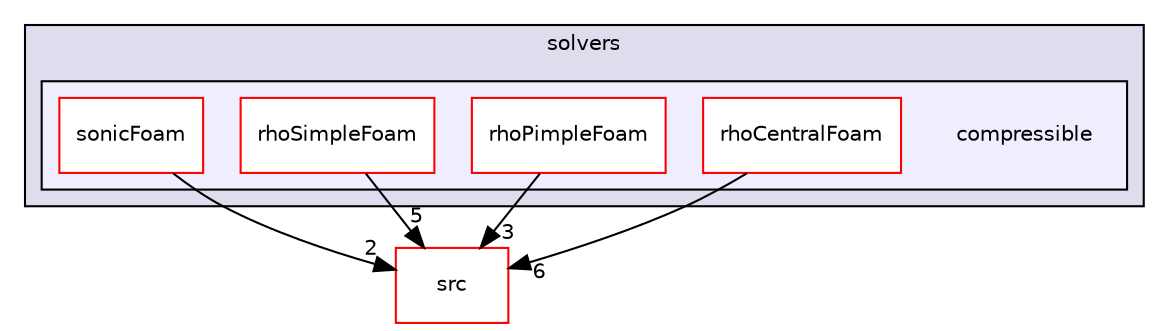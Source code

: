 digraph "applications/solvers/compressible" {
  bgcolor=transparent;
  compound=true
  node [ fontsize="10", fontname="Helvetica"];
  edge [ labelfontsize="10", labelfontname="Helvetica"];
  subgraph clusterdir_fdd174abb8ada244b49e98779c87ac3c {
    graph [ bgcolor="#ddddee", pencolor="black", label="solvers" fontname="Helvetica", fontsize="10", URL="dir_fdd174abb8ada244b49e98779c87ac3c.html"]
  subgraph clusterdir_ec6fbd2e4e71296a5c4843bd2aa1db19 {
    graph [ bgcolor="#eeeeff", pencolor="black", label="" URL="dir_ec6fbd2e4e71296a5c4843bd2aa1db19.html"];
    dir_ec6fbd2e4e71296a5c4843bd2aa1db19 [shape=plaintext label="compressible"];
    dir_8c4f4a8ce07987620cd67e649aa17b87 [shape=box label="rhoCentralFoam" color="red" fillcolor="white" style="filled" URL="dir_8c4f4a8ce07987620cd67e649aa17b87.html"];
    dir_2025a31a9eeef68e4ac8ec5ebf0b177c [shape=box label="rhoPimpleFoam" color="red" fillcolor="white" style="filled" URL="dir_2025a31a9eeef68e4ac8ec5ebf0b177c.html"];
    dir_02f8561ddd21433f2eae679929d7c0f8 [shape=box label="rhoSimpleFoam" color="red" fillcolor="white" style="filled" URL="dir_02f8561ddd21433f2eae679929d7c0f8.html"];
    dir_5c7741d678abb4eb6f65432f0716c51d [shape=box label="sonicFoam" color="red" fillcolor="white" style="filled" URL="dir_5c7741d678abb4eb6f65432f0716c51d.html"];
  }
  }
  dir_68267d1309a1af8e8297ef4c3efbcdba [shape=box label="src" color="red" URL="dir_68267d1309a1af8e8297ef4c3efbcdba.html"];
  dir_8c4f4a8ce07987620cd67e649aa17b87->dir_68267d1309a1af8e8297ef4c3efbcdba [headlabel="6", labeldistance=1.5 headhref="dir_000103_000737.html"];
  dir_2025a31a9eeef68e4ac8ec5ebf0b177c->dir_68267d1309a1af8e8297ef4c3efbcdba [headlabel="3", labeldistance=1.5 headhref="dir_000010_000737.html"];
  dir_5c7741d678abb4eb6f65432f0716c51d->dir_68267d1309a1af8e8297ef4c3efbcdba [headlabel="2", labeldistance=1.5 headhref="dir_000031_000737.html"];
  dir_02f8561ddd21433f2eae679929d7c0f8->dir_68267d1309a1af8e8297ef4c3efbcdba [headlabel="5", labeldistance=1.5 headhref="dir_000029_000737.html"];
}
